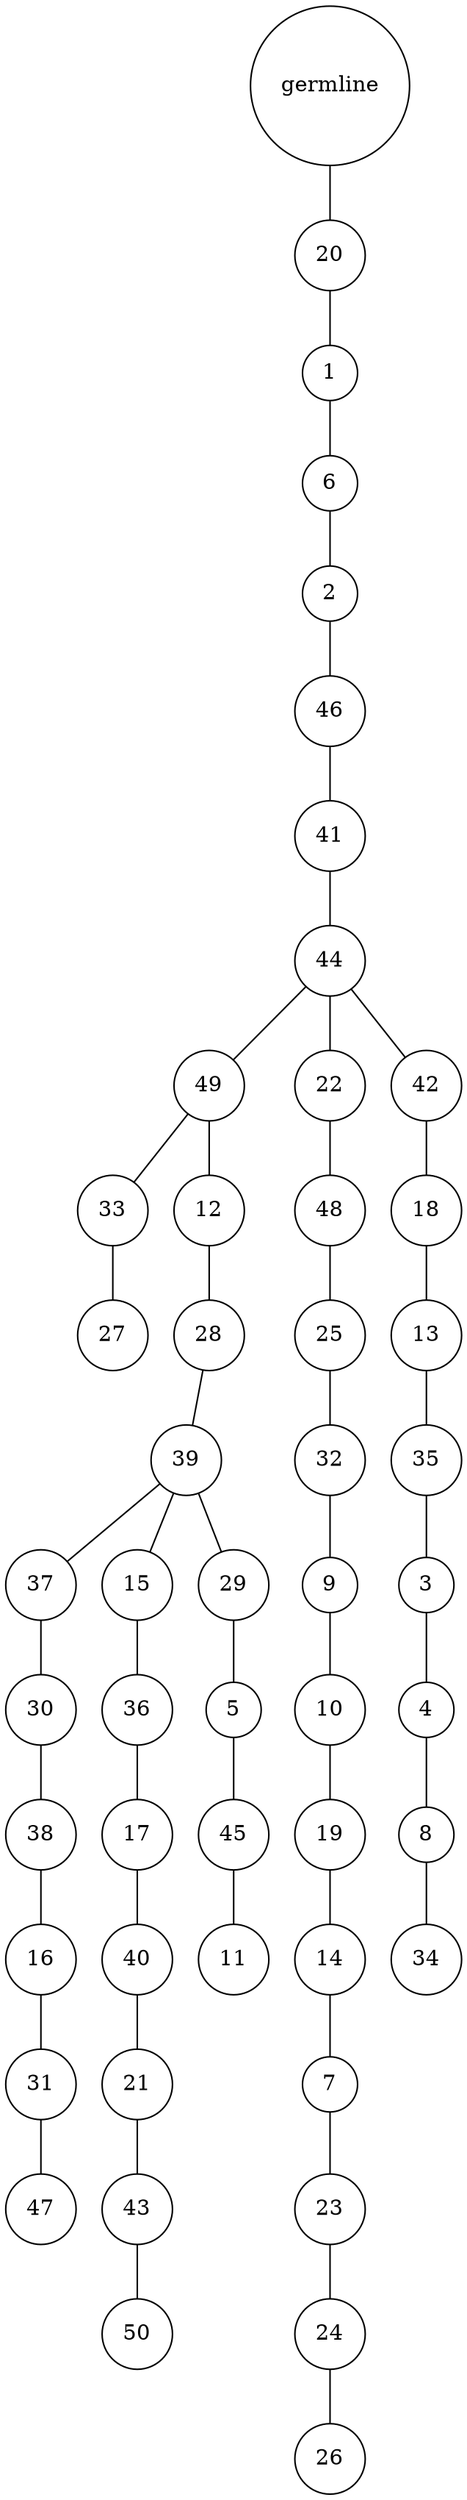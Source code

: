 graph {
	rankdir=UD;
	splines=line;
	node [shape=circle]
	"0x7f8b0352ec40" [label="germline"];
	"0x7f8b0352ec70" [label="20"];
	"0x7f8b0352ec40" -- "0x7f8b0352ec70" ;
	"0x7f8b0352eca0" [label="1"];
	"0x7f8b0352ec70" -- "0x7f8b0352eca0" ;
	"0x7f8b0352ecd0" [label="6"];
	"0x7f8b0352eca0" -- "0x7f8b0352ecd0" ;
	"0x7f8b0352ed00" [label="2"];
	"0x7f8b0352ecd0" -- "0x7f8b0352ed00" ;
	"0x7f8b0352ed30" [label="46"];
	"0x7f8b0352ed00" -- "0x7f8b0352ed30" ;
	"0x7f8b0352ed60" [label="41"];
	"0x7f8b0352ed30" -- "0x7f8b0352ed60" ;
	"0x7f8b0352ed90" [label="44"];
	"0x7f8b0352ed60" -- "0x7f8b0352ed90" ;
	"0x7f8b0352edc0" [label="49"];
	"0x7f8b0352ed90" -- "0x7f8b0352edc0" ;
	"0x7f8b0352edf0" [label="33"];
	"0x7f8b0352edc0" -- "0x7f8b0352edf0" ;
	"0x7f8b0352ee20" [label="27"];
	"0x7f8b0352edf0" -- "0x7f8b0352ee20" ;
	"0x7f8b0352ee50" [label="12"];
	"0x7f8b0352edc0" -- "0x7f8b0352ee50" ;
	"0x7f8b0352ee80" [label="28"];
	"0x7f8b0352ee50" -- "0x7f8b0352ee80" ;
	"0x7f8b0352eeb0" [label="39"];
	"0x7f8b0352ee80" -- "0x7f8b0352eeb0" ;
	"0x7f8b0352eee0" [label="37"];
	"0x7f8b0352eeb0" -- "0x7f8b0352eee0" ;
	"0x7f8b0352ef10" [label="30"];
	"0x7f8b0352eee0" -- "0x7f8b0352ef10" ;
	"0x7f8b0352ef40" [label="38"];
	"0x7f8b0352ef10" -- "0x7f8b0352ef40" ;
	"0x7f8b0352ef70" [label="16"];
	"0x7f8b0352ef40" -- "0x7f8b0352ef70" ;
	"0x7f8b0352efa0" [label="31"];
	"0x7f8b0352ef70" -- "0x7f8b0352efa0" ;
	"0x7f8b0352efd0" [label="47"];
	"0x7f8b0352efa0" -- "0x7f8b0352efd0" ;
	"0x7f8b0353b040" [label="15"];
	"0x7f8b0352eeb0" -- "0x7f8b0353b040" ;
	"0x7f8b0353b070" [label="36"];
	"0x7f8b0353b040" -- "0x7f8b0353b070" ;
	"0x7f8b0353b0a0" [label="17"];
	"0x7f8b0353b070" -- "0x7f8b0353b0a0" ;
	"0x7f8b0353b0d0" [label="40"];
	"0x7f8b0353b0a0" -- "0x7f8b0353b0d0" ;
	"0x7f8b0353b100" [label="21"];
	"0x7f8b0353b0d0" -- "0x7f8b0353b100" ;
	"0x7f8b0353b130" [label="43"];
	"0x7f8b0353b100" -- "0x7f8b0353b130" ;
	"0x7f8b0353b160" [label="50"];
	"0x7f8b0353b130" -- "0x7f8b0353b160" ;
	"0x7f8b0353b190" [label="29"];
	"0x7f8b0352eeb0" -- "0x7f8b0353b190" ;
	"0x7f8b0353b1c0" [label="5"];
	"0x7f8b0353b190" -- "0x7f8b0353b1c0" ;
	"0x7f8b0353b1f0" [label="45"];
	"0x7f8b0353b1c0" -- "0x7f8b0353b1f0" ;
	"0x7f8b0353b220" [label="11"];
	"0x7f8b0353b1f0" -- "0x7f8b0353b220" ;
	"0x7f8b0353b250" [label="22"];
	"0x7f8b0352ed90" -- "0x7f8b0353b250" ;
	"0x7f8b0353b280" [label="48"];
	"0x7f8b0353b250" -- "0x7f8b0353b280" ;
	"0x7f8b0353b2b0" [label="25"];
	"0x7f8b0353b280" -- "0x7f8b0353b2b0" ;
	"0x7f8b0353b2e0" [label="32"];
	"0x7f8b0353b2b0" -- "0x7f8b0353b2e0" ;
	"0x7f8b0353b310" [label="9"];
	"0x7f8b0353b2e0" -- "0x7f8b0353b310" ;
	"0x7f8b0353b340" [label="10"];
	"0x7f8b0353b310" -- "0x7f8b0353b340" ;
	"0x7f8b0353b370" [label="19"];
	"0x7f8b0353b340" -- "0x7f8b0353b370" ;
	"0x7f8b0353b3a0" [label="14"];
	"0x7f8b0353b370" -- "0x7f8b0353b3a0" ;
	"0x7f8b0353b3d0" [label="7"];
	"0x7f8b0353b3a0" -- "0x7f8b0353b3d0" ;
	"0x7f8b0353b400" [label="23"];
	"0x7f8b0353b3d0" -- "0x7f8b0353b400" ;
	"0x7f8b0353b430" [label="24"];
	"0x7f8b0353b400" -- "0x7f8b0353b430" ;
	"0x7f8b0353b460" [label="26"];
	"0x7f8b0353b430" -- "0x7f8b0353b460" ;
	"0x7f8b0353b490" [label="42"];
	"0x7f8b0352ed90" -- "0x7f8b0353b490" ;
	"0x7f8b0353b4c0" [label="18"];
	"0x7f8b0353b490" -- "0x7f8b0353b4c0" ;
	"0x7f8b0353b4f0" [label="13"];
	"0x7f8b0353b4c0" -- "0x7f8b0353b4f0" ;
	"0x7f8b0353b520" [label="35"];
	"0x7f8b0353b4f0" -- "0x7f8b0353b520" ;
	"0x7f8b0353b550" [label="3"];
	"0x7f8b0353b520" -- "0x7f8b0353b550" ;
	"0x7f8b0353b580" [label="4"];
	"0x7f8b0353b550" -- "0x7f8b0353b580" ;
	"0x7f8b0353b5b0" [label="8"];
	"0x7f8b0353b580" -- "0x7f8b0353b5b0" ;
	"0x7f8b0353b5e0" [label="34"];
	"0x7f8b0353b5b0" -- "0x7f8b0353b5e0" ;
}

